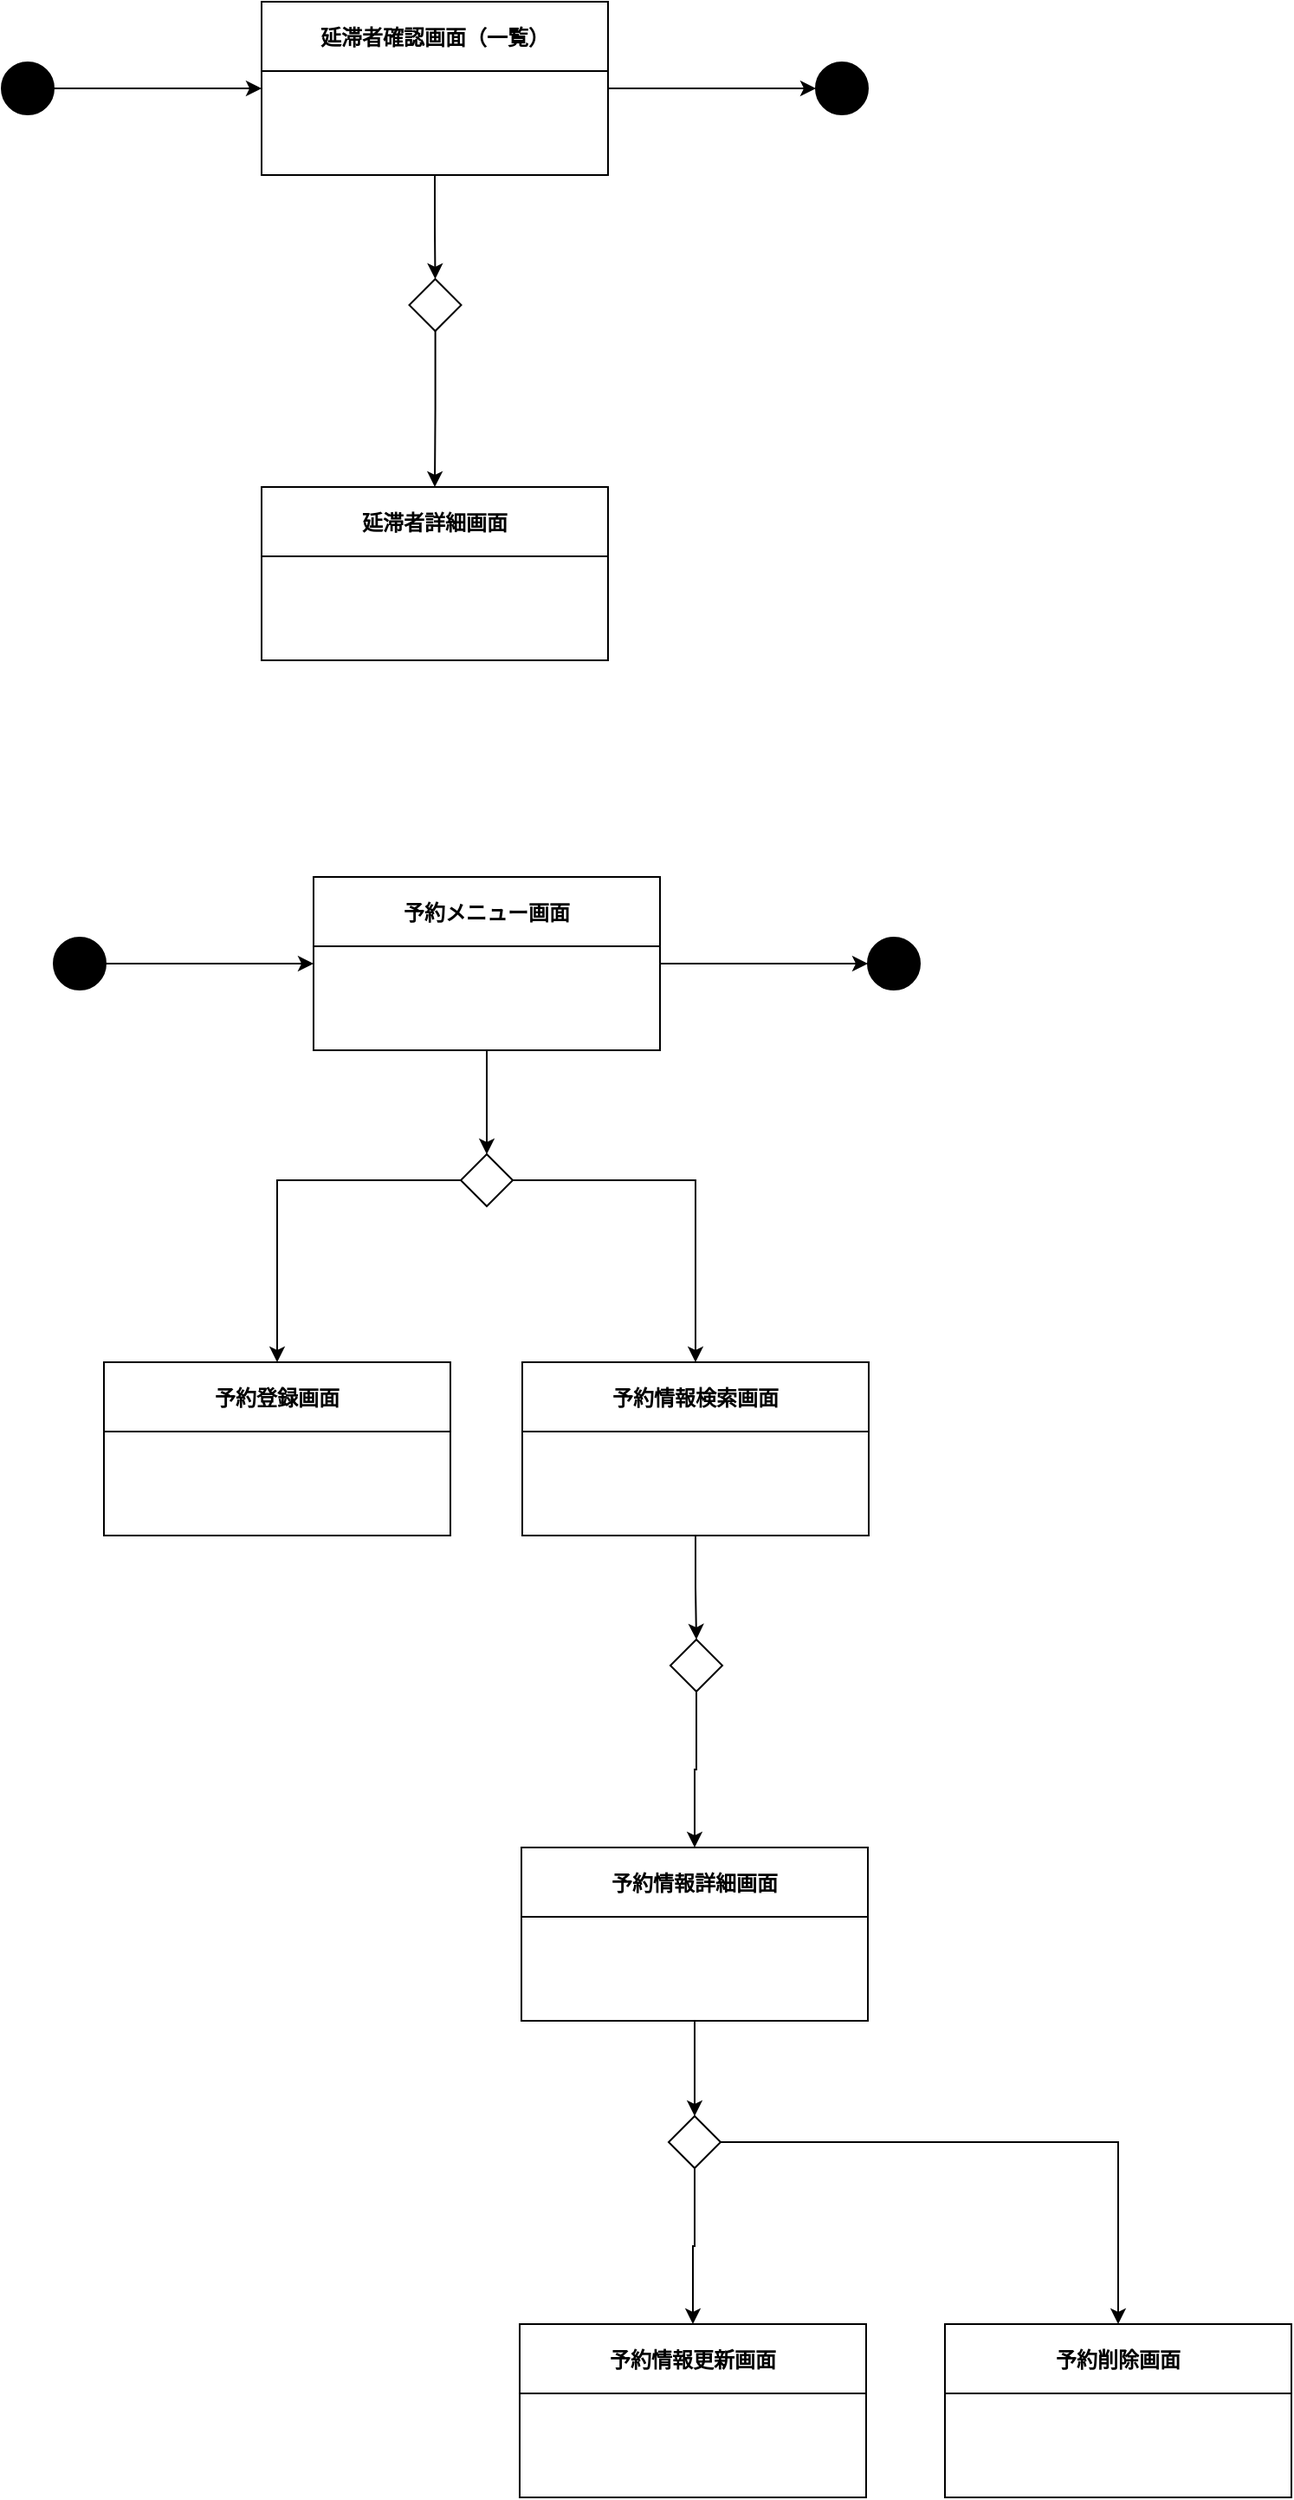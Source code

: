 <mxfile version="18.0.6" type="device"><diagram id="QoiP2612kjrCjkif2vcE" name="ページ1"><mxGraphModel dx="1673" dy="896" grid="1" gridSize="10" guides="1" tooltips="1" connect="1" arrows="1" fold="1" page="1" pageScale="1" pageWidth="827" pageHeight="1169" math="0" shadow="0"><root><mxCell id="0"/><mxCell id="1" parent="0"/><mxCell id="jsGEg_EdY94bIm6FMxEy-5" style="edgeStyle=orthogonalEdgeStyle;rounded=0;orthogonalLoop=1;jettySize=auto;html=1;" edge="1" parent="1" source="jsGEg_EdY94bIm6FMxEy-1" target="jsGEg_EdY94bIm6FMxEy-4"><mxGeometry relative="1" as="geometry"/></mxCell><mxCell id="jsGEg_EdY94bIm6FMxEy-52" style="edgeStyle=orthogonalEdgeStyle;rounded=0;orthogonalLoop=1;jettySize=auto;html=1;entryX=0.5;entryY=0;entryDx=0;entryDy=0;" edge="1" parent="1" source="jsGEg_EdY94bIm6FMxEy-1" target="jsGEg_EdY94bIm6FMxEy-48"><mxGeometry relative="1" as="geometry"/></mxCell><mxCell id="jsGEg_EdY94bIm6FMxEy-1" value="延滞者確認画面（一覧）" style="swimlane;startSize=40;" vertex="1" parent="1"><mxGeometry x="200" y="80" width="200" height="100" as="geometry"/></mxCell><mxCell id="jsGEg_EdY94bIm6FMxEy-3" style="edgeStyle=orthogonalEdgeStyle;rounded=0;orthogonalLoop=1;jettySize=auto;html=1;entryX=0;entryY=0.5;entryDx=0;entryDy=0;" edge="1" parent="1" source="jsGEg_EdY94bIm6FMxEy-2" target="jsGEg_EdY94bIm6FMxEy-1"><mxGeometry relative="1" as="geometry"/></mxCell><mxCell id="jsGEg_EdY94bIm6FMxEy-2" value="" style="ellipse;whiteSpace=wrap;html=1;aspect=fixed;fillColor=#000000;" vertex="1" parent="1"><mxGeometry x="50" y="115" width="30" height="30" as="geometry"/></mxCell><mxCell id="jsGEg_EdY94bIm6FMxEy-4" value="" style="ellipse;whiteSpace=wrap;html=1;aspect=fixed;fillColor=#000000;" vertex="1" parent="1"><mxGeometry x="520" y="115" width="30" height="30" as="geometry"/></mxCell><mxCell id="jsGEg_EdY94bIm6FMxEy-16" style="edgeStyle=orthogonalEdgeStyle;rounded=0;orthogonalLoop=1;jettySize=auto;html=1;" edge="1" parent="1" source="jsGEg_EdY94bIm6FMxEy-17" target="jsGEg_EdY94bIm6FMxEy-20"><mxGeometry relative="1" as="geometry"/></mxCell><mxCell id="jsGEg_EdY94bIm6FMxEy-22" style="edgeStyle=orthogonalEdgeStyle;rounded=0;orthogonalLoop=1;jettySize=auto;html=1;" edge="1" parent="1" source="jsGEg_EdY94bIm6FMxEy-17" target="jsGEg_EdY94bIm6FMxEy-21"><mxGeometry relative="1" as="geometry"/></mxCell><mxCell id="jsGEg_EdY94bIm6FMxEy-17" value="予約メニュー画面" style="swimlane;startSize=40;" vertex="1" parent="1"><mxGeometry x="230" y="585" width="200" height="100" as="geometry"/></mxCell><mxCell id="jsGEg_EdY94bIm6FMxEy-18" style="edgeStyle=orthogonalEdgeStyle;rounded=0;orthogonalLoop=1;jettySize=auto;html=1;entryX=0;entryY=0.5;entryDx=0;entryDy=0;" edge="1" parent="1" source="jsGEg_EdY94bIm6FMxEy-19" target="jsGEg_EdY94bIm6FMxEy-17"><mxGeometry relative="1" as="geometry"/></mxCell><mxCell id="jsGEg_EdY94bIm6FMxEy-19" value="" style="ellipse;whiteSpace=wrap;html=1;aspect=fixed;fillColor=#000000;" vertex="1" parent="1"><mxGeometry x="80" y="620" width="30" height="30" as="geometry"/></mxCell><mxCell id="jsGEg_EdY94bIm6FMxEy-20" value="" style="ellipse;whiteSpace=wrap;html=1;aspect=fixed;fillColor=#000000;" vertex="1" parent="1"><mxGeometry x="550" y="620" width="30" height="30" as="geometry"/></mxCell><mxCell id="jsGEg_EdY94bIm6FMxEy-26" style="edgeStyle=orthogonalEdgeStyle;rounded=0;orthogonalLoop=1;jettySize=auto;html=1;" edge="1" parent="1" source="jsGEg_EdY94bIm6FMxEy-21" target="jsGEg_EdY94bIm6FMxEy-23"><mxGeometry relative="1" as="geometry"/></mxCell><mxCell id="jsGEg_EdY94bIm6FMxEy-28" style="edgeStyle=orthogonalEdgeStyle;rounded=0;orthogonalLoop=1;jettySize=auto;html=1;" edge="1" parent="1" source="jsGEg_EdY94bIm6FMxEy-21" target="jsGEg_EdY94bIm6FMxEy-24"><mxGeometry relative="1" as="geometry"/></mxCell><mxCell id="jsGEg_EdY94bIm6FMxEy-21" value="" style="rhombus;whiteSpace=wrap;html=1;fillColor=#FFFFFF;" vertex="1" parent="1"><mxGeometry x="315" y="745" width="30" height="30" as="geometry"/></mxCell><mxCell id="jsGEg_EdY94bIm6FMxEy-45" style="edgeStyle=orthogonalEdgeStyle;rounded=0;orthogonalLoop=1;jettySize=auto;html=1;entryX=0.5;entryY=0;entryDx=0;entryDy=0;" edge="1" parent="1" source="jsGEg_EdY94bIm6FMxEy-23" target="jsGEg_EdY94bIm6FMxEy-44"><mxGeometry relative="1" as="geometry"/></mxCell><mxCell id="jsGEg_EdY94bIm6FMxEy-23" value="予約情報検索画面" style="swimlane;startSize=40;" vertex="1" parent="1"><mxGeometry x="350.5" y="865" width="200" height="100" as="geometry"/></mxCell><mxCell id="jsGEg_EdY94bIm6FMxEy-24" value="予約登録画面" style="swimlane;startSize=40;" vertex="1" parent="1"><mxGeometry x="109" y="865" width="200" height="100" as="geometry"/></mxCell><mxCell id="jsGEg_EdY94bIm6FMxEy-59" style="edgeStyle=orthogonalEdgeStyle;rounded=0;orthogonalLoop=1;jettySize=auto;html=1;entryX=0.5;entryY=0;entryDx=0;entryDy=0;" edge="1" parent="1" source="jsGEg_EdY94bIm6FMxEy-42" target="jsGEg_EdY94bIm6FMxEy-58"><mxGeometry relative="1" as="geometry"/></mxCell><mxCell id="jsGEg_EdY94bIm6FMxEy-42" value="予約情報詳細画面" style="swimlane;startSize=40;" vertex="1" parent="1"><mxGeometry x="350" y="1145" width="200" height="100" as="geometry"/></mxCell><mxCell id="jsGEg_EdY94bIm6FMxEy-46" style="edgeStyle=orthogonalEdgeStyle;rounded=0;orthogonalLoop=1;jettySize=auto;html=1;" edge="1" parent="1" source="jsGEg_EdY94bIm6FMxEy-44" target="jsGEg_EdY94bIm6FMxEy-42"><mxGeometry relative="1" as="geometry"/></mxCell><mxCell id="jsGEg_EdY94bIm6FMxEy-44" value="" style="rhombus;whiteSpace=wrap;html=1;fillColor=#FFFFFF;" vertex="1" parent="1"><mxGeometry x="436" y="1025" width="30" height="30" as="geometry"/></mxCell><mxCell id="jsGEg_EdY94bIm6FMxEy-53" style="edgeStyle=orthogonalEdgeStyle;rounded=0;orthogonalLoop=1;jettySize=auto;html=1;entryX=0.5;entryY=0;entryDx=0;entryDy=0;" edge="1" parent="1" source="jsGEg_EdY94bIm6FMxEy-48" target="jsGEg_EdY94bIm6FMxEy-50"><mxGeometry relative="1" as="geometry"/></mxCell><mxCell id="jsGEg_EdY94bIm6FMxEy-48" value="" style="rhombus;whiteSpace=wrap;html=1;fillColor=#FFFFFF;" vertex="1" parent="1"><mxGeometry x="285.25" y="240" width="30" height="30" as="geometry"/></mxCell><mxCell id="jsGEg_EdY94bIm6FMxEy-50" value="延滞者詳細画面" style="swimlane;startSize=40;" vertex="1" parent="1"><mxGeometry x="200" y="360" width="200" height="100" as="geometry"/></mxCell><mxCell id="jsGEg_EdY94bIm6FMxEy-56" value="予約削除画面" style="swimlane;startSize=40;" vertex="1" parent="1"><mxGeometry x="594.5" y="1420" width="200" height="100" as="geometry"/></mxCell><mxCell id="jsGEg_EdY94bIm6FMxEy-57" value="予約情報更新画面" style="swimlane;startSize=40;" vertex="1" parent="1"><mxGeometry x="349" y="1420" width="200" height="100" as="geometry"/></mxCell><mxCell id="jsGEg_EdY94bIm6FMxEy-60" style="edgeStyle=orthogonalEdgeStyle;rounded=0;orthogonalLoop=1;jettySize=auto;html=1;" edge="1" parent="1" source="jsGEg_EdY94bIm6FMxEy-58" target="jsGEg_EdY94bIm6FMxEy-57"><mxGeometry relative="1" as="geometry"/></mxCell><mxCell id="jsGEg_EdY94bIm6FMxEy-61" style="edgeStyle=orthogonalEdgeStyle;rounded=0;orthogonalLoop=1;jettySize=auto;html=1;" edge="1" parent="1" source="jsGEg_EdY94bIm6FMxEy-58" target="jsGEg_EdY94bIm6FMxEy-56"><mxGeometry relative="1" as="geometry"/></mxCell><mxCell id="jsGEg_EdY94bIm6FMxEy-58" value="" style="rhombus;whiteSpace=wrap;html=1;fillColor=#FFFFFF;" vertex="1" parent="1"><mxGeometry x="435" y="1300" width="30" height="30" as="geometry"/></mxCell></root></mxGraphModel></diagram></mxfile>